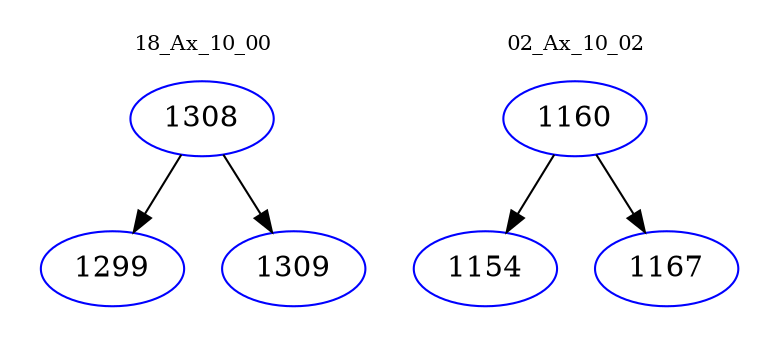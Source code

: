 digraph{
subgraph cluster_0 {
color = white
label = "18_Ax_10_00";
fontsize=10;
T0_1308 [label="1308", color="blue"]
T0_1308 -> T0_1299 [color="black"]
T0_1299 [label="1299", color="blue"]
T0_1308 -> T0_1309 [color="black"]
T0_1309 [label="1309", color="blue"]
}
subgraph cluster_1 {
color = white
label = "02_Ax_10_02";
fontsize=10;
T1_1160 [label="1160", color="blue"]
T1_1160 -> T1_1154 [color="black"]
T1_1154 [label="1154", color="blue"]
T1_1160 -> T1_1167 [color="black"]
T1_1167 [label="1167", color="blue"]
}
}
